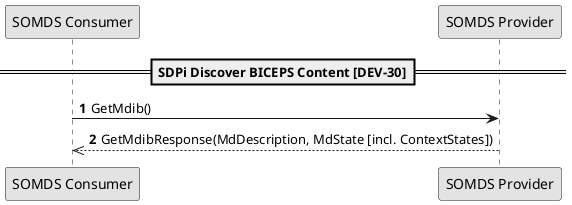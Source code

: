 @startuml

skinparam monochrome true
autonumber

!global $str_somds_consumer = "SOMDS Consumer"
!global $str_somds_provider = "SOMDS Provider"

participant "$str_somds_consumer" as consumer
participant "$str_somds_provider" as provider

==SDPi Discover BICEPS Content [DEV-30]==

consumer -> provider: GetMdib()
consumer <<-- provider: GetMdibResponse(MdDescription, MdState [incl. ContextStates])
@enduml